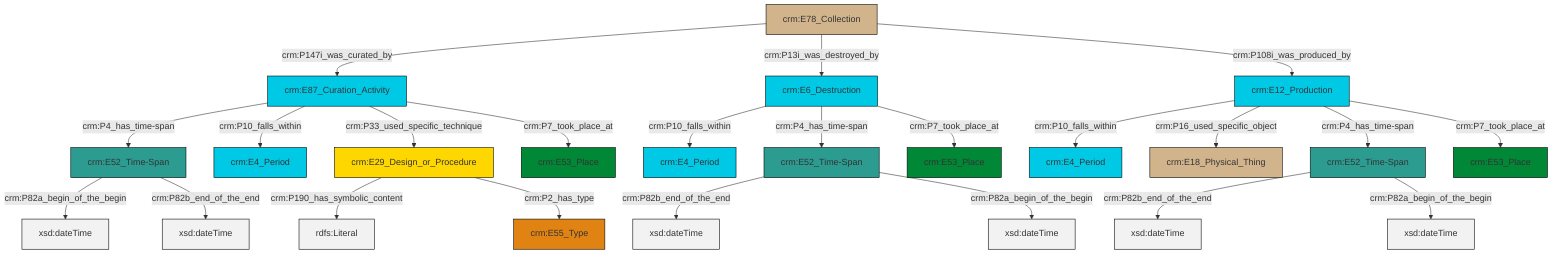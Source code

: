 graph TD
classDef Literal fill:#f2f2f2,stroke:#000000;
classDef CRM_Entity fill:#FFFFFF,stroke:#000000;
classDef Temporal_Entity fill:#00C9E6, stroke:#000000;
classDef Type fill:#E18312, stroke:#000000;
classDef Time-Span fill:#2C9C91, stroke:#000000;
classDef Appellation fill:#FFEB7F, stroke:#000000;
classDef Place fill:#008836, stroke:#000000;
classDef Persistent_Item fill:#B266B2, stroke:#000000;
classDef Conceptual_Object fill:#FFD700, stroke:#000000;
classDef Physical_Thing fill:#D2B48C, stroke:#000000;
classDef Actor fill:#f58aad, stroke:#000000;
classDef PC_Classes fill:#4ce600, stroke:#000000;
classDef Multi fill:#cccccc,stroke:#000000;

4["crm:E6_Destruction"]:::Temporal_Entity -->|crm:P10_falls_within| 5["crm:E4_Period"]:::Temporal_Entity
10["crm:E29_Design_or_Procedure"]:::Conceptual_Object -->|crm:P190_has_symbolic_content| 11[rdfs:Literal]:::Literal
4["crm:E6_Destruction"]:::Temporal_Entity -->|crm:P4_has_time-span| 2["crm:E52_Time-Span"]:::Time-Span
12["crm:E52_Time-Span"]:::Time-Span -->|crm:P82a_begin_of_the_begin| 13[xsd:dateTime]:::Literal
14["crm:E12_Production"]:::Temporal_Entity -->|crm:P10_falls_within| 16["crm:E4_Period"]:::Temporal_Entity
17["crm:E78_Collection"]:::Physical_Thing -->|crm:P147i_was_curated_by| 0["crm:E87_Curation_Activity"]:::Temporal_Entity
12["crm:E52_Time-Span"]:::Time-Span -->|crm:P82b_end_of_the_end| 18[xsd:dateTime]:::Literal
17["crm:E78_Collection"]:::Physical_Thing -->|crm:P13i_was_destroyed_by| 4["crm:E6_Destruction"]:::Temporal_Entity
0["crm:E87_Curation_Activity"]:::Temporal_Entity -->|crm:P4_has_time-span| 12["crm:E52_Time-Span"]:::Time-Span
6["crm:E52_Time-Span"]:::Time-Span -->|crm:P82b_end_of_the_end| 25[xsd:dateTime]:::Literal
17["crm:E78_Collection"]:::Physical_Thing -->|crm:P108i_was_produced_by| 14["crm:E12_Production"]:::Temporal_Entity
6["crm:E52_Time-Span"]:::Time-Span -->|crm:P82a_begin_of_the_begin| 29[xsd:dateTime]:::Literal
0["crm:E87_Curation_Activity"]:::Temporal_Entity -->|crm:P10_falls_within| 20["crm:E4_Period"]:::Temporal_Entity
2["crm:E52_Time-Span"]:::Time-Span -->|crm:P82b_end_of_the_end| 30[xsd:dateTime]:::Literal
14["crm:E12_Production"]:::Temporal_Entity -->|crm:P16_used_specific_object| 26["crm:E18_Physical_Thing"]:::Physical_Thing
14["crm:E12_Production"]:::Temporal_Entity -->|crm:P4_has_time-span| 6["crm:E52_Time-Span"]:::Time-Span
0["crm:E87_Curation_Activity"]:::Temporal_Entity -->|crm:P33_used_specific_technique| 10["crm:E29_Design_or_Procedure"]:::Conceptual_Object
14["crm:E12_Production"]:::Temporal_Entity -->|crm:P7_took_place_at| 23["crm:E53_Place"]:::Place
2["crm:E52_Time-Span"]:::Time-Span -->|crm:P82a_begin_of_the_begin| 35[xsd:dateTime]:::Literal
10["crm:E29_Design_or_Procedure"]:::Conceptual_Object -->|crm:P2_has_type| 32["crm:E55_Type"]:::Type
4["crm:E6_Destruction"]:::Temporal_Entity -->|crm:P7_took_place_at| 36["crm:E53_Place"]:::Place
0["crm:E87_Curation_Activity"]:::Temporal_Entity -->|crm:P7_took_place_at| 8["crm:E53_Place"]:::Place